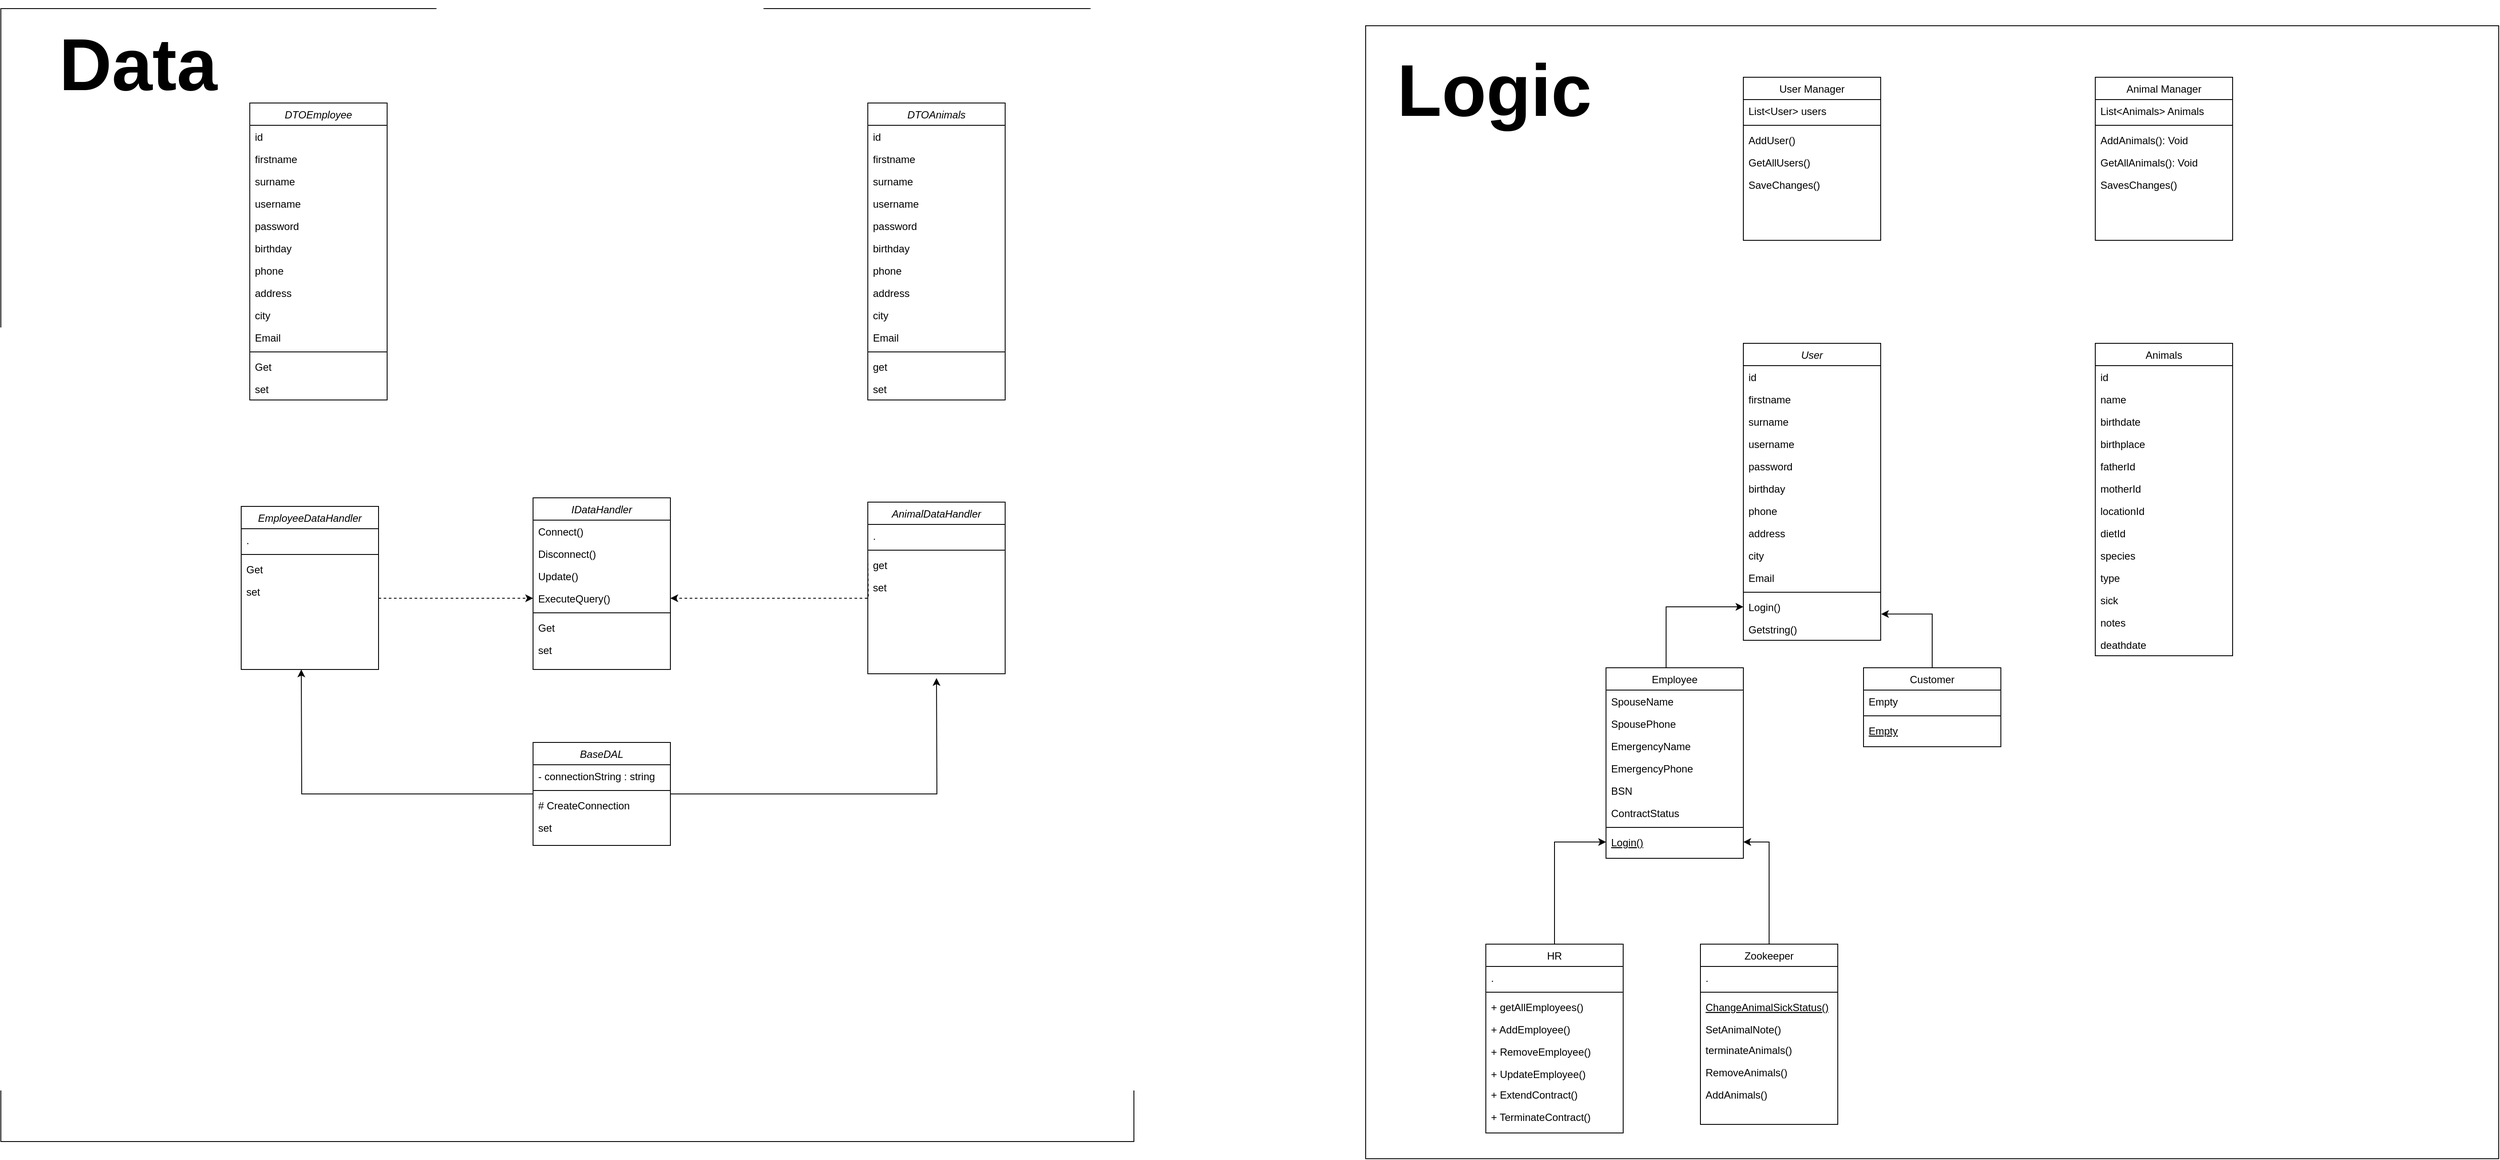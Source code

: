 <mxfile version="20.8.16" type="device"><diagram id="C5RBs43oDa-KdzZeNtuy" name="Page-1"><mxGraphModel dx="4089" dy="2248" grid="1" gridSize="10" guides="1" tooltips="1" connect="0" arrows="1" fold="1" page="1" pageScale="1" pageWidth="827" pageHeight="1169" math="0" shadow="0"><root><mxCell id="WIyWlLk6GJQsqaUBKTNV-0"/><mxCell id="WIyWlLk6GJQsqaUBKTNV-1" parent="WIyWlLk6GJQsqaUBKTNV-0"/><mxCell id="oR1bNTwFXTj507dWlVXC-54" value="" style="group" parent="WIyWlLk6GJQsqaUBKTNV-1" connectable="0" vertex="1"><mxGeometry x="-220" y="-250" width="1320" height="1320" as="geometry"/></mxCell><mxCell id="oR1bNTwFXTj507dWlVXC-52" value="" style="whiteSpace=wrap;html=1;aspect=fixed;labelBorderColor=#00CCCC;labelBackgroundColor=#99FF99;" parent="oR1bNTwFXTj507dWlVXC-54" vertex="1"><mxGeometry width="1320" height="1320" as="geometry"/></mxCell><mxCell id="oR1bNTwFXTj507dWlVXC-53" value="Logic" style="text;html=1;strokeColor=none;fillColor=none;align=center;verticalAlign=middle;whiteSpace=wrap;rounded=0;fontStyle=1;fontSize=85;" parent="oR1bNTwFXTj507dWlVXC-54" vertex="1"><mxGeometry x="120" y="60" width="60" height="30" as="geometry"/></mxCell><mxCell id="-MPWnxY_A1ma4q9v_jvq-7" value="User Manager" style="swimlane;fontStyle=0;align=center;verticalAlign=top;childLayout=stackLayout;horizontal=1;startSize=26;horizontalStack=0;resizeParent=1;resizeLast=0;collapsible=1;marginBottom=0;rounded=0;shadow=0;strokeWidth=1;" parent="oR1bNTwFXTj507dWlVXC-54" vertex="1"><mxGeometry x="440" y="60" width="160" height="190" as="geometry"><mxRectangle x="230" y="140" width="160" height="26" as="alternateBounds"/></mxGeometry></mxCell><mxCell id="-MPWnxY_A1ma4q9v_jvq-8" value="List&lt;User&gt; users" style="text;align=left;verticalAlign=top;spacingLeft=4;spacingRight=4;overflow=hidden;rotatable=0;points=[[0,0.5],[1,0.5]];portConstraint=eastwest;" parent="-MPWnxY_A1ma4q9v_jvq-7" vertex="1"><mxGeometry y="26" width="160" height="26" as="geometry"/></mxCell><mxCell id="-MPWnxY_A1ma4q9v_jvq-9" value="" style="line;html=1;strokeWidth=1;align=left;verticalAlign=middle;spacingTop=-1;spacingLeft=3;spacingRight=3;rotatable=0;labelPosition=right;points=[];portConstraint=eastwest;" parent="-MPWnxY_A1ma4q9v_jvq-7" vertex="1"><mxGeometry y="52" width="160" height="8" as="geometry"/></mxCell><mxCell id="-MPWnxY_A1ma4q9v_jvq-15" value="AddUser()" style="text;align=left;verticalAlign=top;spacingLeft=4;spacingRight=4;overflow=hidden;rotatable=0;points=[[0,0.5],[1,0.5]];portConstraint=eastwest;" parent="-MPWnxY_A1ma4q9v_jvq-7" vertex="1"><mxGeometry y="60" width="160" height="26" as="geometry"/></mxCell><mxCell id="oILaNvn7ztv15I3lUajf-6" value="GetAllUsers()" style="text;align=left;verticalAlign=top;spacingLeft=4;spacingRight=4;overflow=hidden;rotatable=0;points=[[0,0.5],[1,0.5]];portConstraint=eastwest;" parent="-MPWnxY_A1ma4q9v_jvq-7" vertex="1"><mxGeometry y="86" width="160" height="26" as="geometry"/></mxCell><mxCell id="oR1bNTwFXTj507dWlVXC-46" value="SaveChanges()" style="text;align=left;verticalAlign=top;spacingLeft=4;spacingRight=4;overflow=hidden;rotatable=0;points=[[0,0.5],[1,0.5]];portConstraint=eastwest;" parent="-MPWnxY_A1ma4q9v_jvq-7" vertex="1"><mxGeometry y="112" width="160" height="26" as="geometry"/></mxCell><mxCell id="-MPWnxY_A1ma4q9v_jvq-1" value="Animal Manager" style="swimlane;fontStyle=0;align=center;verticalAlign=top;childLayout=stackLayout;horizontal=1;startSize=26;horizontalStack=0;resizeParent=1;resizeLast=0;collapsible=1;marginBottom=0;rounded=0;shadow=0;strokeWidth=1;" parent="oR1bNTwFXTj507dWlVXC-54" vertex="1"><mxGeometry x="850" y="60" width="160" height="190" as="geometry"><mxRectangle x="230" y="140" width="160" height="26" as="alternateBounds"/></mxGeometry></mxCell><mxCell id="-MPWnxY_A1ma4q9v_jvq-6" value="List&lt;Animals&gt; Animals" style="text;align=left;verticalAlign=top;spacingLeft=4;spacingRight=4;overflow=hidden;rotatable=0;points=[[0,0.5],[1,0.5]];portConstraint=eastwest;" parent="-MPWnxY_A1ma4q9v_jvq-1" vertex="1"><mxGeometry y="26" width="160" height="26" as="geometry"/></mxCell><mxCell id="-MPWnxY_A1ma4q9v_jvq-5" value="" style="line;html=1;strokeWidth=1;align=left;verticalAlign=middle;spacingTop=-1;spacingLeft=3;spacingRight=3;rotatable=0;labelPosition=right;points=[];portConstraint=eastwest;" parent="-MPWnxY_A1ma4q9v_jvq-1" vertex="1"><mxGeometry y="52" width="160" height="8" as="geometry"/></mxCell><mxCell id="-MPWnxY_A1ma4q9v_jvq-10" value="AddAnimals(): Void&#10;&#10;" style="text;align=left;verticalAlign=top;spacingLeft=4;spacingRight=4;overflow=hidden;rotatable=0;points=[[0,0.5],[1,0.5]];portConstraint=eastwest;" parent="-MPWnxY_A1ma4q9v_jvq-1" vertex="1"><mxGeometry y="60" width="160" height="26" as="geometry"/></mxCell><mxCell id="-MPWnxY_A1ma4q9v_jvq-11" value="GetAllAnimals(): Void&#10;&#10;" style="text;align=left;verticalAlign=top;spacingLeft=4;spacingRight=4;overflow=hidden;rotatable=0;points=[[0,0.5],[1,0.5]];portConstraint=eastwest;" parent="-MPWnxY_A1ma4q9v_jvq-1" vertex="1"><mxGeometry y="86" width="160" height="26" as="geometry"/></mxCell><mxCell id="-MPWnxY_A1ma4q9v_jvq-13" value="SavesChanges()" style="text;align=left;verticalAlign=top;spacingLeft=4;spacingRight=4;overflow=hidden;rotatable=0;points=[[0,0.5],[1,0.5]];portConstraint=eastwest;" parent="-MPWnxY_A1ma4q9v_jvq-1" vertex="1"><mxGeometry y="112" width="160" height="26" as="geometry"/></mxCell><mxCell id="zkfFHV4jXpPFQw0GAbJ--17" value="Animals" style="swimlane;fontStyle=0;align=center;verticalAlign=top;childLayout=stackLayout;horizontal=1;startSize=26;horizontalStack=0;resizeParent=1;resizeLast=0;collapsible=1;marginBottom=0;rounded=0;shadow=0;strokeWidth=1;" parent="oR1bNTwFXTj507dWlVXC-54" vertex="1"><mxGeometry x="850" y="370" width="160" height="364" as="geometry"><mxRectangle x="550" y="140" width="160" height="26" as="alternateBounds"/></mxGeometry></mxCell><mxCell id="zkfFHV4jXpPFQw0GAbJ--18" value="id" style="text;align=left;verticalAlign=top;spacingLeft=4;spacingRight=4;overflow=hidden;rotatable=0;points=[[0,0.5],[1,0.5]];portConstraint=eastwest;" parent="zkfFHV4jXpPFQw0GAbJ--17" vertex="1"><mxGeometry y="26" width="160" height="26" as="geometry"/></mxCell><mxCell id="zkfFHV4jXpPFQw0GAbJ--19" value="name" style="text;align=left;verticalAlign=top;spacingLeft=4;spacingRight=4;overflow=hidden;rotatable=0;points=[[0,0.5],[1,0.5]];portConstraint=eastwest;rounded=0;shadow=0;html=0;" parent="zkfFHV4jXpPFQw0GAbJ--17" vertex="1"><mxGeometry y="52" width="160" height="26" as="geometry"/></mxCell><mxCell id="zkfFHV4jXpPFQw0GAbJ--20" value="birthdate" style="text;align=left;verticalAlign=top;spacingLeft=4;spacingRight=4;overflow=hidden;rotatable=0;points=[[0,0.5],[1,0.5]];portConstraint=eastwest;rounded=0;shadow=0;html=0;" parent="zkfFHV4jXpPFQw0GAbJ--17" vertex="1"><mxGeometry y="78" width="160" height="26" as="geometry"/></mxCell><mxCell id="zkfFHV4jXpPFQw0GAbJ--21" value="birthplace" style="text;align=left;verticalAlign=top;spacingLeft=4;spacingRight=4;overflow=hidden;rotatable=0;points=[[0,0.5],[1,0.5]];portConstraint=eastwest;rounded=0;shadow=0;html=0;" parent="zkfFHV4jXpPFQw0GAbJ--17" vertex="1"><mxGeometry y="104" width="160" height="26" as="geometry"/></mxCell><mxCell id="zkfFHV4jXpPFQw0GAbJ--22" value="fatherId&#10;" style="text;align=left;verticalAlign=top;spacingLeft=4;spacingRight=4;overflow=hidden;rotatable=0;points=[[0,0.5],[1,0.5]];portConstraint=eastwest;rounded=0;shadow=0;html=0;" parent="zkfFHV4jXpPFQw0GAbJ--17" vertex="1"><mxGeometry y="130" width="160" height="26" as="geometry"/></mxCell><mxCell id="zkfFHV4jXpPFQw0GAbJ--24" value="motherId" style="text;align=left;verticalAlign=top;spacingLeft=4;spacingRight=4;overflow=hidden;rotatable=0;points=[[0,0.5],[1,0.5]];portConstraint=eastwest;" parent="zkfFHV4jXpPFQw0GAbJ--17" vertex="1"><mxGeometry y="156" width="160" height="26" as="geometry"/></mxCell><mxCell id="zkfFHV4jXpPFQw0GAbJ--25" value="locationId" style="text;align=left;verticalAlign=top;spacingLeft=4;spacingRight=4;overflow=hidden;rotatable=0;points=[[0,0.5],[1,0.5]];portConstraint=eastwest;" parent="zkfFHV4jXpPFQw0GAbJ--17" vertex="1"><mxGeometry y="182" width="160" height="26" as="geometry"/></mxCell><mxCell id="QsnjbeU9cIYZemEmdi8z-0" value="dietId" style="text;align=left;verticalAlign=top;spacingLeft=4;spacingRight=4;overflow=hidden;rotatable=0;points=[[0,0.5],[1,0.5]];portConstraint=eastwest;rounded=0;shadow=0;html=0;" parent="zkfFHV4jXpPFQw0GAbJ--17" vertex="1"><mxGeometry y="208" width="160" height="26" as="geometry"/></mxCell><mxCell id="QsnjbeU9cIYZemEmdi8z-1" value="species" style="text;align=left;verticalAlign=top;spacingLeft=4;spacingRight=4;overflow=hidden;rotatable=0;points=[[0,0.5],[1,0.5]];portConstraint=eastwest;rounded=0;shadow=0;html=0;" parent="zkfFHV4jXpPFQw0GAbJ--17" vertex="1"><mxGeometry y="234" width="160" height="26" as="geometry"/></mxCell><mxCell id="oR1bNTwFXTj507dWlVXC-50" value="type" style="text;align=left;verticalAlign=top;spacingLeft=4;spacingRight=4;overflow=hidden;rotatable=0;points=[[0,0.5],[1,0.5]];portConstraint=eastwest;rounded=0;shadow=0;html=0;" parent="zkfFHV4jXpPFQw0GAbJ--17" vertex="1"><mxGeometry y="260" width="160" height="26" as="geometry"/></mxCell><mxCell id="QsnjbeU9cIYZemEmdi8z-2" value="sick" style="text;align=left;verticalAlign=top;spacingLeft=4;spacingRight=4;overflow=hidden;rotatable=0;points=[[0,0.5],[1,0.5]];portConstraint=eastwest;rounded=0;shadow=0;html=0;" parent="zkfFHV4jXpPFQw0GAbJ--17" vertex="1"><mxGeometry y="286" width="160" height="26" as="geometry"/></mxCell><mxCell id="QsnjbeU9cIYZemEmdi8z-3" value="notes" style="text;align=left;verticalAlign=top;spacingLeft=4;spacingRight=4;overflow=hidden;rotatable=0;points=[[0,0.5],[1,0.5]];portConstraint=eastwest;rounded=0;shadow=0;html=0;" parent="zkfFHV4jXpPFQw0GAbJ--17" vertex="1"><mxGeometry y="312" width="160" height="26" as="geometry"/></mxCell><mxCell id="QsnjbeU9cIYZemEmdi8z-4" value="deathdate" style="text;align=left;verticalAlign=top;spacingLeft=4;spacingRight=4;overflow=hidden;rotatable=0;points=[[0,0.5],[1,0.5]];portConstraint=eastwest;rounded=0;shadow=0;html=0;" parent="zkfFHV4jXpPFQw0GAbJ--17" vertex="1"><mxGeometry y="338" width="160" height="26" as="geometry"/></mxCell><mxCell id="-MPWnxY_A1ma4q9v_jvq-16" value="+ ExtendContract()" style="text;align=left;verticalAlign=top;spacingLeft=4;spacingRight=4;overflow=hidden;rotatable=0;points=[[0,0.5],[1,0.5]];portConstraint=eastwest;" parent="oR1bNTwFXTj507dWlVXC-54" vertex="1"><mxGeometry x="140" y="1232" width="160" height="26" as="geometry"/></mxCell><mxCell id="-MPWnxY_A1ma4q9v_jvq-12" value="terminateAnimals()&#10;" style="text;align=left;verticalAlign=top;spacingLeft=4;spacingRight=4;overflow=hidden;rotatable=0;points=[[0,0.5],[1,0.5]];portConstraint=eastwest;" parent="oR1bNTwFXTj507dWlVXC-54" vertex="1"><mxGeometry x="390" y="1180" width="160" height="26" as="geometry"/></mxCell><mxCell id="oR1bNTwFXTj507dWlVXC-45" value="+ TerminateContract()&#10;" style="text;align=left;verticalAlign=top;spacingLeft=4;spacingRight=4;overflow=hidden;rotatable=0;points=[[0,0.5],[1,0.5]];portConstraint=eastwest;" parent="oR1bNTwFXTj507dWlVXC-54" vertex="1"><mxGeometry x="140" y="1258" width="160" height="26" as="geometry"/></mxCell><mxCell id="sqvQuVvT-r95IuI4z6Hb-2" value="AddAnimals()" style="text;align=left;verticalAlign=top;spacingLeft=4;spacingRight=4;overflow=hidden;rotatable=0;points=[[0,0.5],[1,0.5]];portConstraint=eastwest;" parent="oR1bNTwFXTj507dWlVXC-54" vertex="1"><mxGeometry x="390" y="1232" width="160" height="26" as="geometry"/></mxCell><mxCell id="-MPWnxY_A1ma4q9v_jvq-14" value="RemoveAnimals()&#10;&#10;" style="text;align=left;verticalAlign=top;spacingLeft=4;spacingRight=4;overflow=hidden;rotatable=0;points=[[0,0.5],[1,0.5]];portConstraint=eastwest;" parent="oR1bNTwFXTj507dWlVXC-54" vertex="1"><mxGeometry x="390" y="1206" width="160" height="26" as="geometry"/></mxCell><mxCell id="zkfFHV4jXpPFQw0GAbJ--0" value="User" style="swimlane;fontStyle=2;align=center;verticalAlign=top;childLayout=stackLayout;horizontal=1;startSize=26;horizontalStack=0;resizeParent=1;resizeLast=0;collapsible=1;marginBottom=0;rounded=0;shadow=0;strokeWidth=1;" parent="WIyWlLk6GJQsqaUBKTNV-1" vertex="1"><mxGeometry x="220" y="120" width="160" height="346" as="geometry"><mxRectangle x="230" y="140" width="160" height="26" as="alternateBounds"/></mxGeometry></mxCell><mxCell id="zkfFHV4jXpPFQw0GAbJ--1" value="id" style="text;align=left;verticalAlign=top;spacingLeft=4;spacingRight=4;overflow=hidden;rotatable=0;points=[[0,0.5],[1,0.5]];portConstraint=eastwest;" parent="zkfFHV4jXpPFQw0GAbJ--0" vertex="1"><mxGeometry y="26" width="160" height="26" as="geometry"/></mxCell><mxCell id="zkfFHV4jXpPFQw0GAbJ--2" value="firstname" style="text;align=left;verticalAlign=top;spacingLeft=4;spacingRight=4;overflow=hidden;rotatable=0;points=[[0,0.5],[1,0.5]];portConstraint=eastwest;rounded=0;shadow=0;html=0;" parent="zkfFHV4jXpPFQw0GAbJ--0" vertex="1"><mxGeometry y="52" width="160" height="26" as="geometry"/></mxCell><mxCell id="oR1bNTwFXTj507dWlVXC-14" value="surname" style="text;align=left;verticalAlign=top;spacingLeft=4;spacingRight=4;overflow=hidden;rotatable=0;points=[[0,0.5],[1,0.5]];portConstraint=eastwest;rounded=0;shadow=0;html=0;" parent="zkfFHV4jXpPFQw0GAbJ--0" vertex="1"><mxGeometry y="78" width="160" height="26" as="geometry"/></mxCell><mxCell id="oR1bNTwFXTj507dWlVXC-15" value="username" style="text;align=left;verticalAlign=top;spacingLeft=4;spacingRight=4;overflow=hidden;rotatable=0;points=[[0,0.5],[1,0.5]];portConstraint=eastwest;rounded=0;shadow=0;html=0;" parent="zkfFHV4jXpPFQw0GAbJ--0" vertex="1"><mxGeometry y="104" width="160" height="26" as="geometry"/></mxCell><mxCell id="oR1bNTwFXTj507dWlVXC-16" value="password" style="text;align=left;verticalAlign=top;spacingLeft=4;spacingRight=4;overflow=hidden;rotatable=0;points=[[0,0.5],[1,0.5]];portConstraint=eastwest;rounded=0;shadow=0;html=0;" parent="zkfFHV4jXpPFQw0GAbJ--0" vertex="1"><mxGeometry y="130" width="160" height="26" as="geometry"/></mxCell><mxCell id="AJ4pyQ9A2EGNGKqb7ram-20" value="birthday" style="text;align=left;verticalAlign=top;spacingLeft=4;spacingRight=4;overflow=hidden;rotatable=0;points=[[0,0.5],[1,0.5]];portConstraint=eastwest;rounded=0;shadow=0;html=0;" parent="zkfFHV4jXpPFQw0GAbJ--0" vertex="1"><mxGeometry y="156" width="160" height="26" as="geometry"/></mxCell><mxCell id="oR1bNTwFXTj507dWlVXC-13" value="phone" style="text;align=left;verticalAlign=top;spacingLeft=4;spacingRight=4;overflow=hidden;rotatable=0;points=[[0,0.5],[1,0.5]];portConstraint=eastwest;rounded=0;shadow=0;html=0;" parent="zkfFHV4jXpPFQw0GAbJ--0" vertex="1"><mxGeometry y="182" width="160" height="26" as="geometry"/></mxCell><mxCell id="oR1bNTwFXTj507dWlVXC-12" value="address" style="text;align=left;verticalAlign=top;spacingLeft=4;spacingRight=4;overflow=hidden;rotatable=0;points=[[0,0.5],[1,0.5]];portConstraint=eastwest;rounded=0;shadow=0;html=0;" parent="zkfFHV4jXpPFQw0GAbJ--0" vertex="1"><mxGeometry y="208" width="160" height="26" as="geometry"/></mxCell><mxCell id="zkfFHV4jXpPFQw0GAbJ--3" value="city" style="text;align=left;verticalAlign=top;spacingLeft=4;spacingRight=4;overflow=hidden;rotatable=0;points=[[0,0.5],[1,0.5]];portConstraint=eastwest;rounded=0;shadow=0;html=0;" parent="zkfFHV4jXpPFQw0GAbJ--0" vertex="1"><mxGeometry y="234" width="160" height="26" as="geometry"/></mxCell><mxCell id="AJ4pyQ9A2EGNGKqb7ram-4" value="Email" style="text;align=left;verticalAlign=top;spacingLeft=4;spacingRight=4;overflow=hidden;rotatable=0;points=[[0,0.5],[1,0.5]];portConstraint=eastwest;rounded=0;shadow=0;html=0;" parent="zkfFHV4jXpPFQw0GAbJ--0" vertex="1"><mxGeometry y="260" width="160" height="26" as="geometry"/></mxCell><mxCell id="zkfFHV4jXpPFQw0GAbJ--4" value="" style="line;html=1;strokeWidth=1;align=left;verticalAlign=middle;spacingTop=-1;spacingLeft=3;spacingRight=3;rotatable=0;labelPosition=right;points=[];portConstraint=eastwest;" parent="zkfFHV4jXpPFQw0GAbJ--0" vertex="1"><mxGeometry y="286" width="160" height="8" as="geometry"/></mxCell><mxCell id="oR1bNTwFXTj507dWlVXC-35" value="Login()" style="text;align=left;verticalAlign=top;spacingLeft=4;spacingRight=4;overflow=hidden;rotatable=0;points=[[0,0.5],[1,0.5]];portConstraint=eastwest;rounded=0;shadow=0;html=0;" parent="zkfFHV4jXpPFQw0GAbJ--0" vertex="1"><mxGeometry y="294" width="160" height="26" as="geometry"/></mxCell><mxCell id="AJ4pyQ9A2EGNGKqb7ram-22" value="Getstring()" style="text;align=left;verticalAlign=top;spacingLeft=4;spacingRight=4;overflow=hidden;rotatable=0;points=[[0,0.5],[1,0.5]];portConstraint=eastwest;rounded=0;shadow=0;html=0;" parent="zkfFHV4jXpPFQw0GAbJ--0" vertex="1"><mxGeometry y="320" width="160" height="26" as="geometry"/></mxCell><mxCell id="oR1bNTwFXTj507dWlVXC-39" style="edgeStyle=orthogonalEdgeStyle;rounded=0;orthogonalLoop=1;jettySize=auto;html=1;entryX=0;entryY=0.5;entryDx=0;entryDy=0;" parent="WIyWlLk6GJQsqaUBKTNV-1" source="zkfFHV4jXpPFQw0GAbJ--6" target="oR1bNTwFXTj507dWlVXC-35" edge="1"><mxGeometry relative="1" as="geometry"><Array as="points"><mxPoint x="130" y="427"/></Array></mxGeometry></mxCell><mxCell id="zkfFHV4jXpPFQw0GAbJ--6" value="Employee" style="swimlane;fontStyle=0;align=center;verticalAlign=top;childLayout=stackLayout;horizontal=1;startSize=26;horizontalStack=0;resizeParent=1;resizeLast=0;collapsible=1;marginBottom=0;rounded=0;shadow=0;strokeWidth=1;" parent="WIyWlLk6GJQsqaUBKTNV-1" vertex="1"><mxGeometry x="60" y="498" width="160" height="222" as="geometry"><mxRectangle x="130" y="380" width="160" height="26" as="alternateBounds"/></mxGeometry></mxCell><mxCell id="zkfFHV4jXpPFQw0GAbJ--7" value="SpouseName" style="text;align=left;verticalAlign=top;spacingLeft=4;spacingRight=4;overflow=hidden;rotatable=0;points=[[0,0.5],[1,0.5]];portConstraint=eastwest;" parent="zkfFHV4jXpPFQw0GAbJ--6" vertex="1"><mxGeometry y="26" width="160" height="26" as="geometry"/></mxCell><mxCell id="oR1bNTwFXTj507dWlVXC-20" value="SpousePhone" style="text;align=left;verticalAlign=top;spacingLeft=4;spacingRight=4;overflow=hidden;rotatable=0;points=[[0,0.5],[1,0.5]];portConstraint=eastwest;rounded=0;shadow=0;html=0;" parent="zkfFHV4jXpPFQw0GAbJ--6" vertex="1"><mxGeometry y="52" width="160" height="26" as="geometry"/></mxCell><mxCell id="oR1bNTwFXTj507dWlVXC-19" value="EmergencyName" style="text;align=left;verticalAlign=top;spacingLeft=4;spacingRight=4;overflow=hidden;rotatable=0;points=[[0,0.5],[1,0.5]];portConstraint=eastwest;rounded=0;shadow=0;html=0;" parent="zkfFHV4jXpPFQw0GAbJ--6" vertex="1"><mxGeometry y="78" width="160" height="26" as="geometry"/></mxCell><mxCell id="oR1bNTwFXTj507dWlVXC-18" value="EmergencyPhone" style="text;align=left;verticalAlign=top;spacingLeft=4;spacingRight=4;overflow=hidden;rotatable=0;points=[[0,0.5],[1,0.5]];portConstraint=eastwest;rounded=0;shadow=0;html=0;" parent="zkfFHV4jXpPFQw0GAbJ--6" vertex="1"><mxGeometry y="104" width="160" height="26" as="geometry"/></mxCell><mxCell id="oR1bNTwFXTj507dWlVXC-17" value="BSN" style="text;align=left;verticalAlign=top;spacingLeft=4;spacingRight=4;overflow=hidden;rotatable=0;points=[[0,0.5],[1,0.5]];portConstraint=eastwest;rounded=0;shadow=0;html=0;" parent="zkfFHV4jXpPFQw0GAbJ--6" vertex="1"><mxGeometry y="130" width="160" height="26" as="geometry"/></mxCell><mxCell id="zkfFHV4jXpPFQw0GAbJ--8" value="ContractStatus" style="text;align=left;verticalAlign=top;spacingLeft=4;spacingRight=4;overflow=hidden;rotatable=0;points=[[0,0.5],[1,0.5]];portConstraint=eastwest;rounded=0;shadow=0;html=0;" parent="zkfFHV4jXpPFQw0GAbJ--6" vertex="1"><mxGeometry y="156" width="160" height="26" as="geometry"/></mxCell><mxCell id="zkfFHV4jXpPFQw0GAbJ--9" value="" style="line;html=1;strokeWidth=1;align=left;verticalAlign=middle;spacingTop=-1;spacingLeft=3;spacingRight=3;rotatable=0;labelPosition=right;points=[];portConstraint=eastwest;" parent="zkfFHV4jXpPFQw0GAbJ--6" vertex="1"><mxGeometry y="182" width="160" height="8" as="geometry"/></mxCell><mxCell id="zkfFHV4jXpPFQw0GAbJ--10" value="Login()" style="text;align=left;verticalAlign=top;spacingLeft=4;spacingRight=4;overflow=hidden;rotatable=0;points=[[0,0.5],[1,0.5]];portConstraint=eastwest;fontStyle=4" parent="zkfFHV4jXpPFQw0GAbJ--6" vertex="1"><mxGeometry y="190" width="160" height="26" as="geometry"/></mxCell><mxCell id="oR1bNTwFXTj507dWlVXC-40" style="edgeStyle=orthogonalEdgeStyle;rounded=0;orthogonalLoop=1;jettySize=auto;html=1;entryX=1.003;entryY=0.824;entryDx=0;entryDy=0;entryPerimeter=0;" parent="WIyWlLk6GJQsqaUBKTNV-1" source="oR1bNTwFXTj507dWlVXC-2" target="oR1bNTwFXTj507dWlVXC-35" edge="1"><mxGeometry relative="1" as="geometry"/></mxCell><mxCell id="oR1bNTwFXTj507dWlVXC-2" value="Customer" style="swimlane;fontStyle=0;align=center;verticalAlign=top;childLayout=stackLayout;horizontal=1;startSize=26;horizontalStack=0;resizeParent=1;resizeLast=0;collapsible=1;marginBottom=0;rounded=0;shadow=0;strokeWidth=1;" parent="WIyWlLk6GJQsqaUBKTNV-1" vertex="1"><mxGeometry x="360" y="498" width="160" height="92" as="geometry"><mxRectangle x="130" y="380" width="160" height="26" as="alternateBounds"/></mxGeometry></mxCell><mxCell id="oR1bNTwFXTj507dWlVXC-3" value="Empty" style="text;align=left;verticalAlign=top;spacingLeft=4;spacingRight=4;overflow=hidden;rotatable=0;points=[[0,0.5],[1,0.5]];portConstraint=eastwest;" parent="oR1bNTwFXTj507dWlVXC-2" vertex="1"><mxGeometry y="26" width="160" height="26" as="geometry"/></mxCell><mxCell id="oR1bNTwFXTj507dWlVXC-5" value="" style="line;html=1;strokeWidth=1;align=left;verticalAlign=middle;spacingTop=-1;spacingLeft=3;spacingRight=3;rotatable=0;labelPosition=right;points=[];portConstraint=eastwest;" parent="oR1bNTwFXTj507dWlVXC-2" vertex="1"><mxGeometry y="52" width="160" height="8" as="geometry"/></mxCell><mxCell id="oR1bNTwFXTj507dWlVXC-6" value="Empty" style="text;align=left;verticalAlign=top;spacingLeft=4;spacingRight=4;overflow=hidden;rotatable=0;points=[[0,0.5],[1,0.5]];portConstraint=eastwest;fontStyle=4" parent="oR1bNTwFXTj507dWlVXC-2" vertex="1"><mxGeometry y="60" width="160" height="26" as="geometry"/></mxCell><mxCell id="oR1bNTwFXTj507dWlVXC-36" style="edgeStyle=orthogonalEdgeStyle;rounded=0;orthogonalLoop=1;jettySize=auto;html=1;entryX=0;entryY=0.5;entryDx=0;entryDy=0;" parent="WIyWlLk6GJQsqaUBKTNV-1" source="oR1bNTwFXTj507dWlVXC-21" target="zkfFHV4jXpPFQw0GAbJ--10" edge="1"><mxGeometry relative="1" as="geometry"/></mxCell><mxCell id="oR1bNTwFXTj507dWlVXC-21" value="HR" style="swimlane;fontStyle=0;align=center;verticalAlign=top;childLayout=stackLayout;horizontal=1;startSize=26;horizontalStack=0;resizeParent=1;resizeLast=0;collapsible=1;marginBottom=0;rounded=0;shadow=0;strokeWidth=1;" parent="WIyWlLk6GJQsqaUBKTNV-1" vertex="1"><mxGeometry x="-80" y="820" width="160" height="220" as="geometry"><mxRectangle x="130" y="380" width="160" height="26" as="alternateBounds"/></mxGeometry></mxCell><mxCell id="oR1bNTwFXTj507dWlVXC-22" value="." style="text;align=left;verticalAlign=top;spacingLeft=4;spacingRight=4;overflow=hidden;rotatable=0;points=[[0,0.5],[1,0.5]];portConstraint=eastwest;" parent="oR1bNTwFXTj507dWlVXC-21" vertex="1"><mxGeometry y="26" width="160" height="26" as="geometry"/></mxCell><mxCell id="oR1bNTwFXTj507dWlVXC-24" value="" style="line;html=1;strokeWidth=1;align=left;verticalAlign=middle;spacingTop=-1;spacingLeft=3;spacingRight=3;rotatable=0;labelPosition=right;points=[];portConstraint=eastwest;" parent="oR1bNTwFXTj507dWlVXC-21" vertex="1"><mxGeometry y="52" width="160" height="8" as="geometry"/></mxCell><mxCell id="oR1bNTwFXTj507dWlVXC-25" value="+ getAllEmployees()" style="text;align=left;verticalAlign=top;spacingLeft=4;spacingRight=4;overflow=hidden;rotatable=0;points=[[0,0.5],[1,0.5]];portConstraint=eastwest;fontStyle=0" parent="oR1bNTwFXTj507dWlVXC-21" vertex="1"><mxGeometry y="60" width="160" height="26" as="geometry"/></mxCell><mxCell id="oR1bNTwFXTj507dWlVXC-26" value="+ AddEmployee()" style="text;align=left;verticalAlign=top;spacingLeft=4;spacingRight=4;overflow=hidden;rotatable=0;points=[[0,0.5],[1,0.5]];portConstraint=eastwest;" parent="oR1bNTwFXTj507dWlVXC-21" vertex="1"><mxGeometry y="86" width="160" height="26" as="geometry"/></mxCell><mxCell id="AJ4pyQ9A2EGNGKqb7ram-35" value="+ RemoveEmployee()" style="text;align=left;verticalAlign=top;spacingLeft=4;spacingRight=4;overflow=hidden;rotatable=0;points=[[0,0.5],[1,0.5]];portConstraint=eastwest;" parent="oR1bNTwFXTj507dWlVXC-21" vertex="1"><mxGeometry y="112" width="160" height="26" as="geometry"/></mxCell><mxCell id="AJ4pyQ9A2EGNGKqb7ram-36" value="+ UpdateEmployee()" style="text;align=left;verticalAlign=top;spacingLeft=4;spacingRight=4;overflow=hidden;rotatable=0;points=[[0,0.5],[1,0.5]];portConstraint=eastwest;" parent="oR1bNTwFXTj507dWlVXC-21" vertex="1"><mxGeometry y="138" width="160" height="26" as="geometry"/></mxCell><mxCell id="oR1bNTwFXTj507dWlVXC-38" style="edgeStyle=orthogonalEdgeStyle;rounded=0;orthogonalLoop=1;jettySize=auto;html=1;entryX=1;entryY=0.5;entryDx=0;entryDy=0;" parent="WIyWlLk6GJQsqaUBKTNV-1" source="oR1bNTwFXTj507dWlVXC-27" target="zkfFHV4jXpPFQw0GAbJ--10" edge="1"><mxGeometry relative="1" as="geometry"/></mxCell><mxCell id="oR1bNTwFXTj507dWlVXC-27" value="Zookeeper" style="swimlane;fontStyle=0;align=center;verticalAlign=top;childLayout=stackLayout;horizontal=1;startSize=26;horizontalStack=0;resizeParent=1;resizeLast=0;collapsible=1;marginBottom=0;rounded=0;shadow=0;strokeWidth=1;" parent="WIyWlLk6GJQsqaUBKTNV-1" vertex="1"><mxGeometry x="170" y="820" width="160" height="210" as="geometry"><mxRectangle x="130" y="380" width="160" height="26" as="alternateBounds"/></mxGeometry></mxCell><mxCell id="oR1bNTwFXTj507dWlVXC-28" value="." style="text;align=left;verticalAlign=top;spacingLeft=4;spacingRight=4;overflow=hidden;rotatable=0;points=[[0,0.5],[1,0.5]];portConstraint=eastwest;" parent="oR1bNTwFXTj507dWlVXC-27" vertex="1"><mxGeometry y="26" width="160" height="26" as="geometry"/></mxCell><mxCell id="oR1bNTwFXTj507dWlVXC-30" value="" style="line;html=1;strokeWidth=1;align=left;verticalAlign=middle;spacingTop=-1;spacingLeft=3;spacingRight=3;rotatable=0;labelPosition=right;points=[];portConstraint=eastwest;" parent="oR1bNTwFXTj507dWlVXC-27" vertex="1"><mxGeometry y="52" width="160" height="8" as="geometry"/></mxCell><mxCell id="oR1bNTwFXTj507dWlVXC-31" value="ChangeAnimalSickStatus()" style="text;align=left;verticalAlign=top;spacingLeft=4;spacingRight=4;overflow=hidden;rotatable=0;points=[[0,0.5],[1,0.5]];portConstraint=eastwest;fontStyle=4" parent="oR1bNTwFXTj507dWlVXC-27" vertex="1"><mxGeometry y="60" width="160" height="26" as="geometry"/></mxCell><mxCell id="oR1bNTwFXTj507dWlVXC-32" value="SetAnimalNote()" style="text;align=left;verticalAlign=top;spacingLeft=4;spacingRight=4;overflow=hidden;rotatable=0;points=[[0,0.5],[1,0.5]];portConstraint=eastwest;" parent="oR1bNTwFXTj507dWlVXC-27" vertex="1"><mxGeometry y="86" width="160" height="26" as="geometry"/></mxCell><mxCell id="oR1bNTwFXTj507dWlVXC-55" value="" style="group" parent="WIyWlLk6GJQsqaUBKTNV-1" connectable="0" vertex="1"><mxGeometry x="-1800" y="-280" width="1320" height="1320" as="geometry"/></mxCell><mxCell id="oR1bNTwFXTj507dWlVXC-56" value="" style="whiteSpace=wrap;html=1;aspect=fixed;labelBorderColor=#00CCCC;labelBackgroundColor=#99FF99;" parent="oR1bNTwFXTj507dWlVXC-55" vertex="1"><mxGeometry x="-10" y="10" width="1320" height="1320" as="geometry"/></mxCell><mxCell id="oR1bNTwFXTj507dWlVXC-57" value="Data" style="text;html=1;strokeColor=none;fillColor=none;align=center;verticalAlign=middle;whiteSpace=wrap;rounded=0;fontStyle=1;fontSize=85;" parent="oR1bNTwFXTj507dWlVXC-55" vertex="1"><mxGeometry x="120" y="60" width="60" height="30" as="geometry"/></mxCell><mxCell id="AJ4pyQ9A2EGNGKqb7ram-56" value="DTOEmployee" style="swimlane;fontStyle=2;align=center;verticalAlign=top;childLayout=stackLayout;horizontal=1;startSize=26;horizontalStack=0;resizeParent=1;resizeLast=0;collapsible=1;marginBottom=0;rounded=0;shadow=0;strokeWidth=1;" parent="oR1bNTwFXTj507dWlVXC-55" vertex="1"><mxGeometry x="280" y="120" width="160" height="346" as="geometry"><mxRectangle x="230" y="140" width="160" height="26" as="alternateBounds"/></mxGeometry></mxCell><mxCell id="AJ4pyQ9A2EGNGKqb7ram-57" value="id" style="text;align=left;verticalAlign=top;spacingLeft=4;spacingRight=4;overflow=hidden;rotatable=0;points=[[0,0.5],[1,0.5]];portConstraint=eastwest;" parent="AJ4pyQ9A2EGNGKqb7ram-56" vertex="1"><mxGeometry y="26" width="160" height="26" as="geometry"/></mxCell><mxCell id="AJ4pyQ9A2EGNGKqb7ram-58" value="firstname" style="text;align=left;verticalAlign=top;spacingLeft=4;spacingRight=4;overflow=hidden;rotatable=0;points=[[0,0.5],[1,0.5]];portConstraint=eastwest;rounded=0;shadow=0;html=0;" parent="AJ4pyQ9A2EGNGKqb7ram-56" vertex="1"><mxGeometry y="52" width="160" height="26" as="geometry"/></mxCell><mxCell id="AJ4pyQ9A2EGNGKqb7ram-59" value="surname" style="text;align=left;verticalAlign=top;spacingLeft=4;spacingRight=4;overflow=hidden;rotatable=0;points=[[0,0.5],[1,0.5]];portConstraint=eastwest;rounded=0;shadow=0;html=0;" parent="AJ4pyQ9A2EGNGKqb7ram-56" vertex="1"><mxGeometry y="78" width="160" height="26" as="geometry"/></mxCell><mxCell id="AJ4pyQ9A2EGNGKqb7ram-60" value="username" style="text;align=left;verticalAlign=top;spacingLeft=4;spacingRight=4;overflow=hidden;rotatable=0;points=[[0,0.5],[1,0.5]];portConstraint=eastwest;rounded=0;shadow=0;html=0;" parent="AJ4pyQ9A2EGNGKqb7ram-56" vertex="1"><mxGeometry y="104" width="160" height="26" as="geometry"/></mxCell><mxCell id="AJ4pyQ9A2EGNGKqb7ram-61" value="password" style="text;align=left;verticalAlign=top;spacingLeft=4;spacingRight=4;overflow=hidden;rotatable=0;points=[[0,0.5],[1,0.5]];portConstraint=eastwest;rounded=0;shadow=0;html=0;" parent="AJ4pyQ9A2EGNGKqb7ram-56" vertex="1"><mxGeometry y="130" width="160" height="26" as="geometry"/></mxCell><mxCell id="AJ4pyQ9A2EGNGKqb7ram-62" value="birthday" style="text;align=left;verticalAlign=top;spacingLeft=4;spacingRight=4;overflow=hidden;rotatable=0;points=[[0,0.5],[1,0.5]];portConstraint=eastwest;rounded=0;shadow=0;html=0;" parent="AJ4pyQ9A2EGNGKqb7ram-56" vertex="1"><mxGeometry y="156" width="160" height="26" as="geometry"/></mxCell><mxCell id="AJ4pyQ9A2EGNGKqb7ram-63" value="phone" style="text;align=left;verticalAlign=top;spacingLeft=4;spacingRight=4;overflow=hidden;rotatable=0;points=[[0,0.5],[1,0.5]];portConstraint=eastwest;rounded=0;shadow=0;html=0;" parent="AJ4pyQ9A2EGNGKqb7ram-56" vertex="1"><mxGeometry y="182" width="160" height="26" as="geometry"/></mxCell><mxCell id="AJ4pyQ9A2EGNGKqb7ram-64" value="address" style="text;align=left;verticalAlign=top;spacingLeft=4;spacingRight=4;overflow=hidden;rotatable=0;points=[[0,0.5],[1,0.5]];portConstraint=eastwest;rounded=0;shadow=0;html=0;" parent="AJ4pyQ9A2EGNGKqb7ram-56" vertex="1"><mxGeometry y="208" width="160" height="26" as="geometry"/></mxCell><mxCell id="AJ4pyQ9A2EGNGKqb7ram-65" value="city" style="text;align=left;verticalAlign=top;spacingLeft=4;spacingRight=4;overflow=hidden;rotatable=0;points=[[0,0.5],[1,0.5]];portConstraint=eastwest;rounded=0;shadow=0;html=0;" parent="AJ4pyQ9A2EGNGKqb7ram-56" vertex="1"><mxGeometry y="234" width="160" height="26" as="geometry"/></mxCell><mxCell id="AJ4pyQ9A2EGNGKqb7ram-66" value="Email" style="text;align=left;verticalAlign=top;spacingLeft=4;spacingRight=4;overflow=hidden;rotatable=0;points=[[0,0.5],[1,0.5]];portConstraint=eastwest;rounded=0;shadow=0;html=0;" parent="AJ4pyQ9A2EGNGKqb7ram-56" vertex="1"><mxGeometry y="260" width="160" height="26" as="geometry"/></mxCell><mxCell id="AJ4pyQ9A2EGNGKqb7ram-67" value="" style="line;html=1;strokeWidth=1;align=left;verticalAlign=middle;spacingTop=-1;spacingLeft=3;spacingRight=3;rotatable=0;labelPosition=right;points=[];portConstraint=eastwest;" parent="AJ4pyQ9A2EGNGKqb7ram-56" vertex="1"><mxGeometry y="286" width="160" height="8" as="geometry"/></mxCell><mxCell id="AJ4pyQ9A2EGNGKqb7ram-68" value="Get" style="text;align=left;verticalAlign=top;spacingLeft=4;spacingRight=4;overflow=hidden;rotatable=0;points=[[0,0.5],[1,0.5]];portConstraint=eastwest;rounded=0;shadow=0;html=0;" parent="AJ4pyQ9A2EGNGKqb7ram-56" vertex="1"><mxGeometry y="294" width="160" height="26" as="geometry"/></mxCell><mxCell id="AJ4pyQ9A2EGNGKqb7ram-69" value="set" style="text;align=left;verticalAlign=top;spacingLeft=4;spacingRight=4;overflow=hidden;rotatable=0;points=[[0,0.5],[1,0.5]];portConstraint=eastwest;rounded=0;shadow=0;html=0;" parent="AJ4pyQ9A2EGNGKqb7ram-56" vertex="1"><mxGeometry y="320" width="160" height="26" as="geometry"/></mxCell><mxCell id="AJ4pyQ9A2EGNGKqb7ram-70" value="DTOAnimals" style="swimlane;fontStyle=2;align=center;verticalAlign=top;childLayout=stackLayout;horizontal=1;startSize=26;horizontalStack=0;resizeParent=1;resizeLast=0;collapsible=1;marginBottom=0;rounded=0;shadow=0;strokeWidth=1;" parent="oR1bNTwFXTj507dWlVXC-55" vertex="1"><mxGeometry x="1000" y="120" width="160" height="346" as="geometry"><mxRectangle x="230" y="140" width="160" height="26" as="alternateBounds"/></mxGeometry></mxCell><mxCell id="AJ4pyQ9A2EGNGKqb7ram-71" value="id" style="text;align=left;verticalAlign=top;spacingLeft=4;spacingRight=4;overflow=hidden;rotatable=0;points=[[0,0.5],[1,0.5]];portConstraint=eastwest;" parent="AJ4pyQ9A2EGNGKqb7ram-70" vertex="1"><mxGeometry y="26" width="160" height="26" as="geometry"/></mxCell><mxCell id="AJ4pyQ9A2EGNGKqb7ram-72" value="firstname" style="text;align=left;verticalAlign=top;spacingLeft=4;spacingRight=4;overflow=hidden;rotatable=0;points=[[0,0.5],[1,0.5]];portConstraint=eastwest;rounded=0;shadow=0;html=0;" parent="AJ4pyQ9A2EGNGKqb7ram-70" vertex="1"><mxGeometry y="52" width="160" height="26" as="geometry"/></mxCell><mxCell id="AJ4pyQ9A2EGNGKqb7ram-73" value="surname" style="text;align=left;verticalAlign=top;spacingLeft=4;spacingRight=4;overflow=hidden;rotatable=0;points=[[0,0.5],[1,0.5]];portConstraint=eastwest;rounded=0;shadow=0;html=0;" parent="AJ4pyQ9A2EGNGKqb7ram-70" vertex="1"><mxGeometry y="78" width="160" height="26" as="geometry"/></mxCell><mxCell id="AJ4pyQ9A2EGNGKqb7ram-74" value="username" style="text;align=left;verticalAlign=top;spacingLeft=4;spacingRight=4;overflow=hidden;rotatable=0;points=[[0,0.5],[1,0.5]];portConstraint=eastwest;rounded=0;shadow=0;html=0;" parent="AJ4pyQ9A2EGNGKqb7ram-70" vertex="1"><mxGeometry y="104" width="160" height="26" as="geometry"/></mxCell><mxCell id="AJ4pyQ9A2EGNGKqb7ram-75" value="password" style="text;align=left;verticalAlign=top;spacingLeft=4;spacingRight=4;overflow=hidden;rotatable=0;points=[[0,0.5],[1,0.5]];portConstraint=eastwest;rounded=0;shadow=0;html=0;" parent="AJ4pyQ9A2EGNGKqb7ram-70" vertex="1"><mxGeometry y="130" width="160" height="26" as="geometry"/></mxCell><mxCell id="AJ4pyQ9A2EGNGKqb7ram-76" value="birthday" style="text;align=left;verticalAlign=top;spacingLeft=4;spacingRight=4;overflow=hidden;rotatable=0;points=[[0,0.5],[1,0.5]];portConstraint=eastwest;rounded=0;shadow=0;html=0;" parent="AJ4pyQ9A2EGNGKqb7ram-70" vertex="1"><mxGeometry y="156" width="160" height="26" as="geometry"/></mxCell><mxCell id="AJ4pyQ9A2EGNGKqb7ram-77" value="phone" style="text;align=left;verticalAlign=top;spacingLeft=4;spacingRight=4;overflow=hidden;rotatable=0;points=[[0,0.5],[1,0.5]];portConstraint=eastwest;rounded=0;shadow=0;html=0;" parent="AJ4pyQ9A2EGNGKqb7ram-70" vertex="1"><mxGeometry y="182" width="160" height="26" as="geometry"/></mxCell><mxCell id="AJ4pyQ9A2EGNGKqb7ram-78" value="address" style="text;align=left;verticalAlign=top;spacingLeft=4;spacingRight=4;overflow=hidden;rotatable=0;points=[[0,0.5],[1,0.5]];portConstraint=eastwest;rounded=0;shadow=0;html=0;" parent="AJ4pyQ9A2EGNGKqb7ram-70" vertex="1"><mxGeometry y="208" width="160" height="26" as="geometry"/></mxCell><mxCell id="AJ4pyQ9A2EGNGKqb7ram-79" value="city" style="text;align=left;verticalAlign=top;spacingLeft=4;spacingRight=4;overflow=hidden;rotatable=0;points=[[0,0.5],[1,0.5]];portConstraint=eastwest;rounded=0;shadow=0;html=0;" parent="AJ4pyQ9A2EGNGKqb7ram-70" vertex="1"><mxGeometry y="234" width="160" height="26" as="geometry"/></mxCell><mxCell id="AJ4pyQ9A2EGNGKqb7ram-80" value="Email" style="text;align=left;verticalAlign=top;spacingLeft=4;spacingRight=4;overflow=hidden;rotatable=0;points=[[0,0.5],[1,0.5]];portConstraint=eastwest;rounded=0;shadow=0;html=0;" parent="AJ4pyQ9A2EGNGKqb7ram-70" vertex="1"><mxGeometry y="260" width="160" height="26" as="geometry"/></mxCell><mxCell id="AJ4pyQ9A2EGNGKqb7ram-81" value="" style="line;html=1;strokeWidth=1;align=left;verticalAlign=middle;spacingTop=-1;spacingLeft=3;spacingRight=3;rotatable=0;labelPosition=right;points=[];portConstraint=eastwest;" parent="AJ4pyQ9A2EGNGKqb7ram-70" vertex="1"><mxGeometry y="286" width="160" height="8" as="geometry"/></mxCell><mxCell id="AJ4pyQ9A2EGNGKqb7ram-82" value="get " style="text;align=left;verticalAlign=top;spacingLeft=4;spacingRight=4;overflow=hidden;rotatable=0;points=[[0,0.5],[1,0.5]];portConstraint=eastwest;rounded=0;shadow=0;html=0;" parent="AJ4pyQ9A2EGNGKqb7ram-70" vertex="1"><mxGeometry y="294" width="160" height="26" as="geometry"/></mxCell><mxCell id="AJ4pyQ9A2EGNGKqb7ram-83" value="set" style="text;align=left;verticalAlign=top;spacingLeft=4;spacingRight=4;overflow=hidden;rotatable=0;points=[[0,0.5],[1,0.5]];portConstraint=eastwest;rounded=0;shadow=0;html=0;" parent="AJ4pyQ9A2EGNGKqb7ram-70" vertex="1"><mxGeometry y="320" width="160" height="26" as="geometry"/></mxCell><mxCell id="oR1bNTwFXTj507dWlVXC-88" value="IDataHandler" style="swimlane;fontStyle=2;align=center;verticalAlign=top;childLayout=stackLayout;horizontal=1;startSize=26;horizontalStack=0;resizeParent=1;resizeLast=0;collapsible=1;marginBottom=0;rounded=0;shadow=0;strokeWidth=1;" parent="oR1bNTwFXTj507dWlVXC-55" vertex="1"><mxGeometry x="610" y="580" width="160" height="200" as="geometry"><mxRectangle x="230" y="140" width="160" height="26" as="alternateBounds"/></mxGeometry></mxCell><mxCell id="oR1bNTwFXTj507dWlVXC-89" value="Connect()" style="text;align=left;verticalAlign=top;spacingLeft=4;spacingRight=4;overflow=hidden;rotatable=0;points=[[0,0.5],[1,0.5]];portConstraint=eastwest;" parent="oR1bNTwFXTj507dWlVXC-88" vertex="1"><mxGeometry y="26" width="160" height="26" as="geometry"/></mxCell><mxCell id="oR1bNTwFXTj507dWlVXC-90" value="Disconnect()" style="text;align=left;verticalAlign=top;spacingLeft=4;spacingRight=4;overflow=hidden;rotatable=0;points=[[0,0.5],[1,0.5]];portConstraint=eastwest;rounded=0;shadow=0;html=0;" parent="oR1bNTwFXTj507dWlVXC-88" vertex="1"><mxGeometry y="52" width="160" height="26" as="geometry"/></mxCell><mxCell id="oR1bNTwFXTj507dWlVXC-91" value="Update()" style="text;align=left;verticalAlign=top;spacingLeft=4;spacingRight=4;overflow=hidden;rotatable=0;points=[[0,0.5],[1,0.5]];portConstraint=eastwest;rounded=0;shadow=0;html=0;" parent="oR1bNTwFXTj507dWlVXC-88" vertex="1"><mxGeometry y="78" width="160" height="26" as="geometry"/></mxCell><mxCell id="oR1bNTwFXTj507dWlVXC-92" value="ExecuteQuery()" style="text;align=left;verticalAlign=top;spacingLeft=4;spacingRight=4;overflow=hidden;rotatable=0;points=[[0,0.5],[1,0.5]];portConstraint=eastwest;rounded=0;shadow=0;html=0;" parent="oR1bNTwFXTj507dWlVXC-88" vertex="1"><mxGeometry y="104" width="160" height="26" as="geometry"/></mxCell><mxCell id="oR1bNTwFXTj507dWlVXC-95" value="" style="line;html=1;strokeWidth=1;align=left;verticalAlign=middle;spacingTop=-1;spacingLeft=3;spacingRight=3;rotatable=0;labelPosition=right;points=[];portConstraint=eastwest;" parent="oR1bNTwFXTj507dWlVXC-88" vertex="1"><mxGeometry y="130" width="160" height="8" as="geometry"/></mxCell><mxCell id="oR1bNTwFXTj507dWlVXC-96" value="Get" style="text;align=left;verticalAlign=top;spacingLeft=4;spacingRight=4;overflow=hidden;rotatable=0;points=[[0,0.5],[1,0.5]];portConstraint=eastwest;rounded=0;shadow=0;html=0;" parent="oR1bNTwFXTj507dWlVXC-88" vertex="1"><mxGeometry y="138" width="160" height="26" as="geometry"/></mxCell><mxCell id="oR1bNTwFXTj507dWlVXC-97" value="set" style="text;align=left;verticalAlign=top;spacingLeft=4;spacingRight=4;overflow=hidden;rotatable=0;points=[[0,0.5],[1,0.5]];portConstraint=eastwest;rounded=0;shadow=0;html=0;" parent="oR1bNTwFXTj507dWlVXC-88" vertex="1"><mxGeometry y="164" width="160" height="26" as="geometry"/></mxCell><mxCell id="oILaNvn7ztv15I3lUajf-0" style="edgeStyle=orthogonalEdgeStyle;rounded=0;orthogonalLoop=1;jettySize=auto;html=1;" parent="oR1bNTwFXTj507dWlVXC-55" source="AJ4pyQ9A2EGNGKqb7ram-84" edge="1"><mxGeometry relative="1" as="geometry"><mxPoint x="340" y="780" as="targetPoint"/></mxGeometry></mxCell><mxCell id="oILaNvn7ztv15I3lUajf-5" style="edgeStyle=orthogonalEdgeStyle;rounded=0;orthogonalLoop=1;jettySize=auto;html=1;" parent="oR1bNTwFXTj507dWlVXC-55" source="AJ4pyQ9A2EGNGKqb7ram-84" edge="1"><mxGeometry relative="1" as="geometry"><mxPoint x="1080" y="790" as="targetPoint"/></mxGeometry></mxCell><mxCell id="AJ4pyQ9A2EGNGKqb7ram-84" value="BaseDAL" style="swimlane;fontStyle=2;align=center;verticalAlign=top;childLayout=stackLayout;horizontal=1;startSize=26;horizontalStack=0;resizeParent=1;resizeLast=0;collapsible=1;marginBottom=0;rounded=0;shadow=0;strokeWidth=1;" parent="oR1bNTwFXTj507dWlVXC-55" vertex="1"><mxGeometry x="610" y="865" width="160" height="120" as="geometry"><mxRectangle x="230" y="140" width="160" height="26" as="alternateBounds"/></mxGeometry></mxCell><mxCell id="AJ4pyQ9A2EGNGKqb7ram-93" value="- connectionString : string" style="text;align=left;verticalAlign=top;spacingLeft=4;spacingRight=4;overflow=hidden;rotatable=0;points=[[0,0.5],[1,0.5]];portConstraint=eastwest;" parent="AJ4pyQ9A2EGNGKqb7ram-84" vertex="1"><mxGeometry y="26" width="160" height="26" as="geometry"/></mxCell><mxCell id="AJ4pyQ9A2EGNGKqb7ram-89" value="" style="line;html=1;strokeWidth=1;align=left;verticalAlign=middle;spacingTop=-1;spacingLeft=3;spacingRight=3;rotatable=0;labelPosition=right;points=[];portConstraint=eastwest;" parent="AJ4pyQ9A2EGNGKqb7ram-84" vertex="1"><mxGeometry y="52" width="160" height="8" as="geometry"/></mxCell><mxCell id="AJ4pyQ9A2EGNGKqb7ram-90" value="# CreateConnection" style="text;align=left;verticalAlign=top;spacingLeft=4;spacingRight=4;overflow=hidden;rotatable=0;points=[[0,0.5],[1,0.5]];portConstraint=eastwest;rounded=0;shadow=0;html=0;" parent="AJ4pyQ9A2EGNGKqb7ram-84" vertex="1"><mxGeometry y="60" width="160" height="26" as="geometry"/></mxCell><mxCell id="AJ4pyQ9A2EGNGKqb7ram-91" value="set" style="text;align=left;verticalAlign=top;spacingLeft=4;spacingRight=4;overflow=hidden;rotatable=0;points=[[0,0.5],[1,0.5]];portConstraint=eastwest;rounded=0;shadow=0;html=0;" parent="AJ4pyQ9A2EGNGKqb7ram-84" vertex="1"><mxGeometry y="86" width="160" height="26" as="geometry"/></mxCell><mxCell id="oR1bNTwFXTj507dWlVXC-98" style="edgeStyle=orthogonalEdgeStyle;rounded=0;orthogonalLoop=1;jettySize=auto;html=1;entryX=0;entryY=0.5;entryDx=0;entryDy=0;dashed=1;" parent="oR1bNTwFXTj507dWlVXC-55" source="oR1bNTwFXTj507dWlVXC-60" target="oR1bNTwFXTj507dWlVXC-92" edge="1"><mxGeometry relative="1" as="geometry"><Array as="points"><mxPoint x="480" y="697"/><mxPoint x="480" y="697"/></Array></mxGeometry></mxCell><mxCell id="oR1bNTwFXTj507dWlVXC-60" value="EmployeeDataHandler" style="swimlane;fontStyle=2;align=center;verticalAlign=top;childLayout=stackLayout;horizontal=1;startSize=26;horizontalStack=0;resizeParent=1;resizeLast=0;collapsible=1;marginBottom=0;rounded=0;shadow=0;strokeWidth=1;" parent="oR1bNTwFXTj507dWlVXC-55" vertex="1"><mxGeometry x="270" y="590" width="160" height="190" as="geometry"><mxRectangle x="230" y="140" width="160" height="26" as="alternateBounds"/></mxGeometry></mxCell><mxCell id="oR1bNTwFXTj507dWlVXC-63" value="." style="text;align=left;verticalAlign=top;spacingLeft=4;spacingRight=4;overflow=hidden;rotatable=0;points=[[0,0.5],[1,0.5]];portConstraint=eastwest;rounded=0;shadow=0;html=0;" parent="oR1bNTwFXTj507dWlVXC-60" vertex="1"><mxGeometry y="26" width="160" height="26" as="geometry"/></mxCell><mxCell id="oR1bNTwFXTj507dWlVXC-71" value="" style="line;html=1;strokeWidth=1;align=left;verticalAlign=middle;spacingTop=-1;spacingLeft=3;spacingRight=3;rotatable=0;labelPosition=right;points=[];portConstraint=eastwest;" parent="oR1bNTwFXTj507dWlVXC-60" vertex="1"><mxGeometry y="52" width="160" height="8" as="geometry"/></mxCell><mxCell id="oR1bNTwFXTj507dWlVXC-72" value="Get" style="text;align=left;verticalAlign=top;spacingLeft=4;spacingRight=4;overflow=hidden;rotatable=0;points=[[0,0.5],[1,0.5]];portConstraint=eastwest;rounded=0;shadow=0;html=0;" parent="oR1bNTwFXTj507dWlVXC-60" vertex="1"><mxGeometry y="60" width="160" height="26" as="geometry"/></mxCell><mxCell id="oR1bNTwFXTj507dWlVXC-73" value="set" style="text;align=left;verticalAlign=top;spacingLeft=4;spacingRight=4;overflow=hidden;rotatable=0;points=[[0,0.5],[1,0.5]];portConstraint=eastwest;rounded=0;shadow=0;html=0;" parent="oR1bNTwFXTj507dWlVXC-60" vertex="1"><mxGeometry y="86" width="160" height="26" as="geometry"/></mxCell><mxCell id="AJ4pyQ9A2EGNGKqb7ram-42" value="AnimalDataHandler" style="swimlane;fontStyle=2;align=center;verticalAlign=top;childLayout=stackLayout;horizontal=1;startSize=26;horizontalStack=0;resizeParent=1;resizeLast=0;collapsible=1;marginBottom=0;rounded=0;shadow=0;strokeWidth=1;" parent="oR1bNTwFXTj507dWlVXC-55" vertex="1"><mxGeometry x="1000" y="585" width="160" height="200" as="geometry"><mxRectangle x="230" y="140" width="160" height="26" as="alternateBounds"/></mxGeometry></mxCell><mxCell id="AJ4pyQ9A2EGNGKqb7ram-100" value="." style="text;align=left;verticalAlign=top;spacingLeft=4;spacingRight=4;overflow=hidden;rotatable=0;points=[[0,0.5],[1,0.5]];portConstraint=eastwest;rounded=0;shadow=0;html=0;" parent="AJ4pyQ9A2EGNGKqb7ram-42" vertex="1"><mxGeometry y="26" width="160" height="26" as="geometry"/></mxCell><mxCell id="AJ4pyQ9A2EGNGKqb7ram-53" value="" style="line;html=1;strokeWidth=1;align=left;verticalAlign=middle;spacingTop=-1;spacingLeft=3;spacingRight=3;rotatable=0;labelPosition=right;points=[];portConstraint=eastwest;" parent="AJ4pyQ9A2EGNGKqb7ram-42" vertex="1"><mxGeometry y="52" width="160" height="8" as="geometry"/></mxCell><mxCell id="AJ4pyQ9A2EGNGKqb7ram-54" value="get " style="text;align=left;verticalAlign=top;spacingLeft=4;spacingRight=4;overflow=hidden;rotatable=0;points=[[0,0.5],[1,0.5]];portConstraint=eastwest;rounded=0;shadow=0;html=0;" parent="AJ4pyQ9A2EGNGKqb7ram-42" vertex="1"><mxGeometry y="60" width="160" height="26" as="geometry"/></mxCell><mxCell id="AJ4pyQ9A2EGNGKqb7ram-55" value="set" style="text;align=left;verticalAlign=top;spacingLeft=4;spacingRight=4;overflow=hidden;rotatable=0;points=[[0,0.5],[1,0.5]];portConstraint=eastwest;rounded=0;shadow=0;html=0;" parent="AJ4pyQ9A2EGNGKqb7ram-42" vertex="1"><mxGeometry y="86" width="160" height="26" as="geometry"/></mxCell><mxCell id="oR1bNTwFXTj507dWlVXC-99" style="edgeStyle=orthogonalEdgeStyle;rounded=0;orthogonalLoop=1;jettySize=auto;html=1;entryX=1;entryY=0.5;entryDx=0;entryDy=0;dashed=1;" parent="oR1bNTwFXTj507dWlVXC-55" target="oR1bNTwFXTj507dWlVXC-92" edge="1"><mxGeometry relative="1" as="geometry"><mxPoint x="1000" y="650" as="sourcePoint"/></mxGeometry></mxCell></root></mxGraphModel></diagram></mxfile>